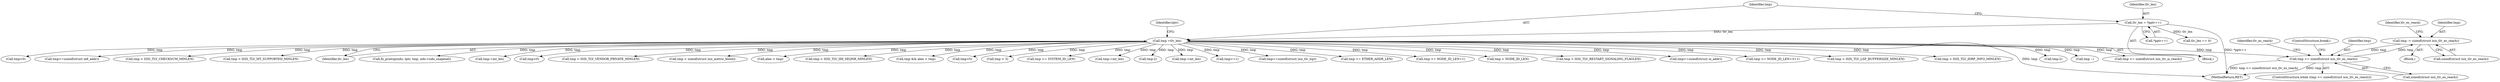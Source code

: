 digraph "0_tcpdump_3b32029db354cbc875127869d9b12a9addc75b50@API" {
"1001728" [label="(Call,tmp -= sizeof(struct isis_tlv_es_reach))"];
"1001704" [label="(Call,tmp >= sizeof(struct isis_tlv_es_reach))"];
"1001728" [label="(Call,tmp -= sizeof(struct isis_tlv_es_reach))"];
"1001364" [label="(Call,tmp =tlv_len)"];
"1001359" [label="(Call,tlv_len = *pptr++)"];
"1001711" [label="(Identifier,tlv_es_reach)"];
"1002821" [label="(Call,tmp >= SYSTEM_ID_LEN)"];
"1001361" [label="(Call,*pptr++)"];
"1001733" [label="(Identifier,tlv_es_reach)"];
"1001365" [label="(Identifier,tmp)"];
"1001856" [label="(Call,tmp-=mt_len)"];
"1002277" [label="(Call,tmp-2)"];
"1001788" [label="(Call,tmp-=mt_len)"];
"1001734" [label="(ControlStructure,break;)"];
"1001708" [label="(Block,)"];
"1001359" [label="(Call,tlv_len = *pptr++)"];
"1002075" [label="(Call,tmp>=1)"];
"1002482" [label="(Call,tmp>=sizeof(struct isis_tlv_lsp))"];
"1001456" [label="(Call,tmp >= ETHER_ADDR_LEN)"];
"1001590" [label="(Call,tmp >= NODE_ID_LEN+1)"];
"1002353" [label="(Call,tmp < NODE_ID_LEN)"];
"1001730" [label="(Call,sizeof(struct isis_tlv_es_reach))"];
"1002678" [label="(Call,tmp < ISIS_TLV_RESTART_SIGNALING_FLAGLEN)"];
"1002309" [label="(Call,tmp>=sizeof(struct in_addr))"];
"1001617" [label="(Call,tmp >= NODE_ID_LEN+3+1)"];
"1001705" [label="(Identifier,tmp)"];
"1002803" [label="(Call,tmp < ISIS_TLV_LSP_BUFFERSIZE_MINLEN)"];
"1001360" [label="(Identifier,tlv_len)"];
"1002749" [label="(Call,tmp < ISIS_TLV_IDRP_INFO_MINLEN)"];
"1003083" [label="(MethodReturn,RET)"];
"1002232" [label="(Call,tmp-2)"];
"1001387" [label="(Call,tlv_len == 0)"];
"1001728" [label="(Call,tmp -= sizeof(struct isis_tlv_es_reach))"];
"1001704" [label="(Call,tmp >= sizeof(struct isis_tlv_es_reach))"];
"1001706" [label="(Call,sizeof(struct isis_tlv_es_reach))"];
"1001506" [label="(Call,tmp --)"];
"1001666" [label="(Call,tmp >= sizeof(struct isis_tlv_is_reach))"];
"1001749" [label="(Call,tmp>0)"];
"1001885" [label="(Call,tmp>=sizeof(struct in6_addr))"];
"1002556" [label="(Call,tmp < ISIS_TLV_CHECKSUM_MINLEN)"];
"1002637" [label="(Call,tmp < ISIS_TLV_MT_SUPPORTED_MINLEN)"];
"1001366" [label="(Identifier,tlv_len)"];
"1002342" [label="(Call,fn_printzp(ndo, tptr, tmp, ndo->ndo_snapend))"];
"1001555" [label="(Call,tmp-=mt_len)"];
"1001364" [label="(Call,tmp =tlv_len)"];
"1002176" [label="(Call,tmp>0)"];
"1002960" [label="(Call,tmp < ISIS_TLV_VENDOR_PRIVATE_MINLEN)"];
"1002846" [label="(Call,tmp < sizeof(struct isis_metric_block))"];
"1001368" [label="(Identifier,tptr)"];
"1001412" [label="(Call,alen < tmp)"];
"1002942" [label="(Call,tmp < ISIS_TLV_IIH_SEQNR_MINLEN)"];
"1001703" [label="(ControlStructure,while (tmp >= sizeof(struct isis_tlv_es_reach)))"];
"1001729" [label="(Identifier,tmp)"];
"1001410" [label="(Call,tmp && alen < tmp)"];
"1001344" [label="(Block,)"];
"1001817" [label="(Call,tmp>0)"];
"1001487" [label="(Call,tmp < 3)"];
"1001728" -> "1001708"  [label="AST: "];
"1001728" -> "1001730"  [label="CFG: "];
"1001729" -> "1001728"  [label="AST: "];
"1001730" -> "1001728"  [label="AST: "];
"1001733" -> "1001728"  [label="CFG: "];
"1001728" -> "1001704"  [label="DDG: tmp"];
"1001704" -> "1001728"  [label="DDG: tmp"];
"1001704" -> "1001703"  [label="AST: "];
"1001704" -> "1001706"  [label="CFG: "];
"1001705" -> "1001704"  [label="AST: "];
"1001706" -> "1001704"  [label="AST: "];
"1001711" -> "1001704"  [label="CFG: "];
"1001734" -> "1001704"  [label="CFG: "];
"1001704" -> "1003083"  [label="DDG: tmp"];
"1001704" -> "1003083"  [label="DDG: tmp >= sizeof(struct isis_tlv_es_reach)"];
"1001364" -> "1001704"  [label="DDG: tmp"];
"1001364" -> "1001344"  [label="AST: "];
"1001364" -> "1001366"  [label="CFG: "];
"1001365" -> "1001364"  [label="AST: "];
"1001366" -> "1001364"  [label="AST: "];
"1001368" -> "1001364"  [label="CFG: "];
"1001364" -> "1003083"  [label="DDG: tmp"];
"1001359" -> "1001364"  [label="DDG: tlv_len"];
"1001364" -> "1001410"  [label="DDG: tmp"];
"1001364" -> "1001412"  [label="DDG: tmp"];
"1001364" -> "1001456"  [label="DDG: tmp"];
"1001364" -> "1001487"  [label="DDG: tmp"];
"1001364" -> "1001506"  [label="DDG: tmp"];
"1001364" -> "1001555"  [label="DDG: tmp"];
"1001364" -> "1001590"  [label="DDG: tmp"];
"1001364" -> "1001617"  [label="DDG: tmp"];
"1001364" -> "1001666"  [label="DDG: tmp"];
"1001364" -> "1001749"  [label="DDG: tmp"];
"1001364" -> "1001788"  [label="DDG: tmp"];
"1001364" -> "1001817"  [label="DDG: tmp"];
"1001364" -> "1001856"  [label="DDG: tmp"];
"1001364" -> "1001885"  [label="DDG: tmp"];
"1001364" -> "1002075"  [label="DDG: tmp"];
"1001364" -> "1002176"  [label="DDG: tmp"];
"1001364" -> "1002232"  [label="DDG: tmp"];
"1001364" -> "1002277"  [label="DDG: tmp"];
"1001364" -> "1002309"  [label="DDG: tmp"];
"1001364" -> "1002342"  [label="DDG: tmp"];
"1001364" -> "1002353"  [label="DDG: tmp"];
"1001364" -> "1002482"  [label="DDG: tmp"];
"1001364" -> "1002556"  [label="DDG: tmp"];
"1001364" -> "1002637"  [label="DDG: tmp"];
"1001364" -> "1002678"  [label="DDG: tmp"];
"1001364" -> "1002749"  [label="DDG: tmp"];
"1001364" -> "1002803"  [label="DDG: tmp"];
"1001364" -> "1002821"  [label="DDG: tmp"];
"1001364" -> "1002846"  [label="DDG: tmp"];
"1001364" -> "1002942"  [label="DDG: tmp"];
"1001364" -> "1002960"  [label="DDG: tmp"];
"1001359" -> "1001344"  [label="AST: "];
"1001359" -> "1001361"  [label="CFG: "];
"1001360" -> "1001359"  [label="AST: "];
"1001361" -> "1001359"  [label="AST: "];
"1001365" -> "1001359"  [label="CFG: "];
"1001359" -> "1003083"  [label="DDG: *pptr++"];
"1001359" -> "1001387"  [label="DDG: tlv_len"];
}
